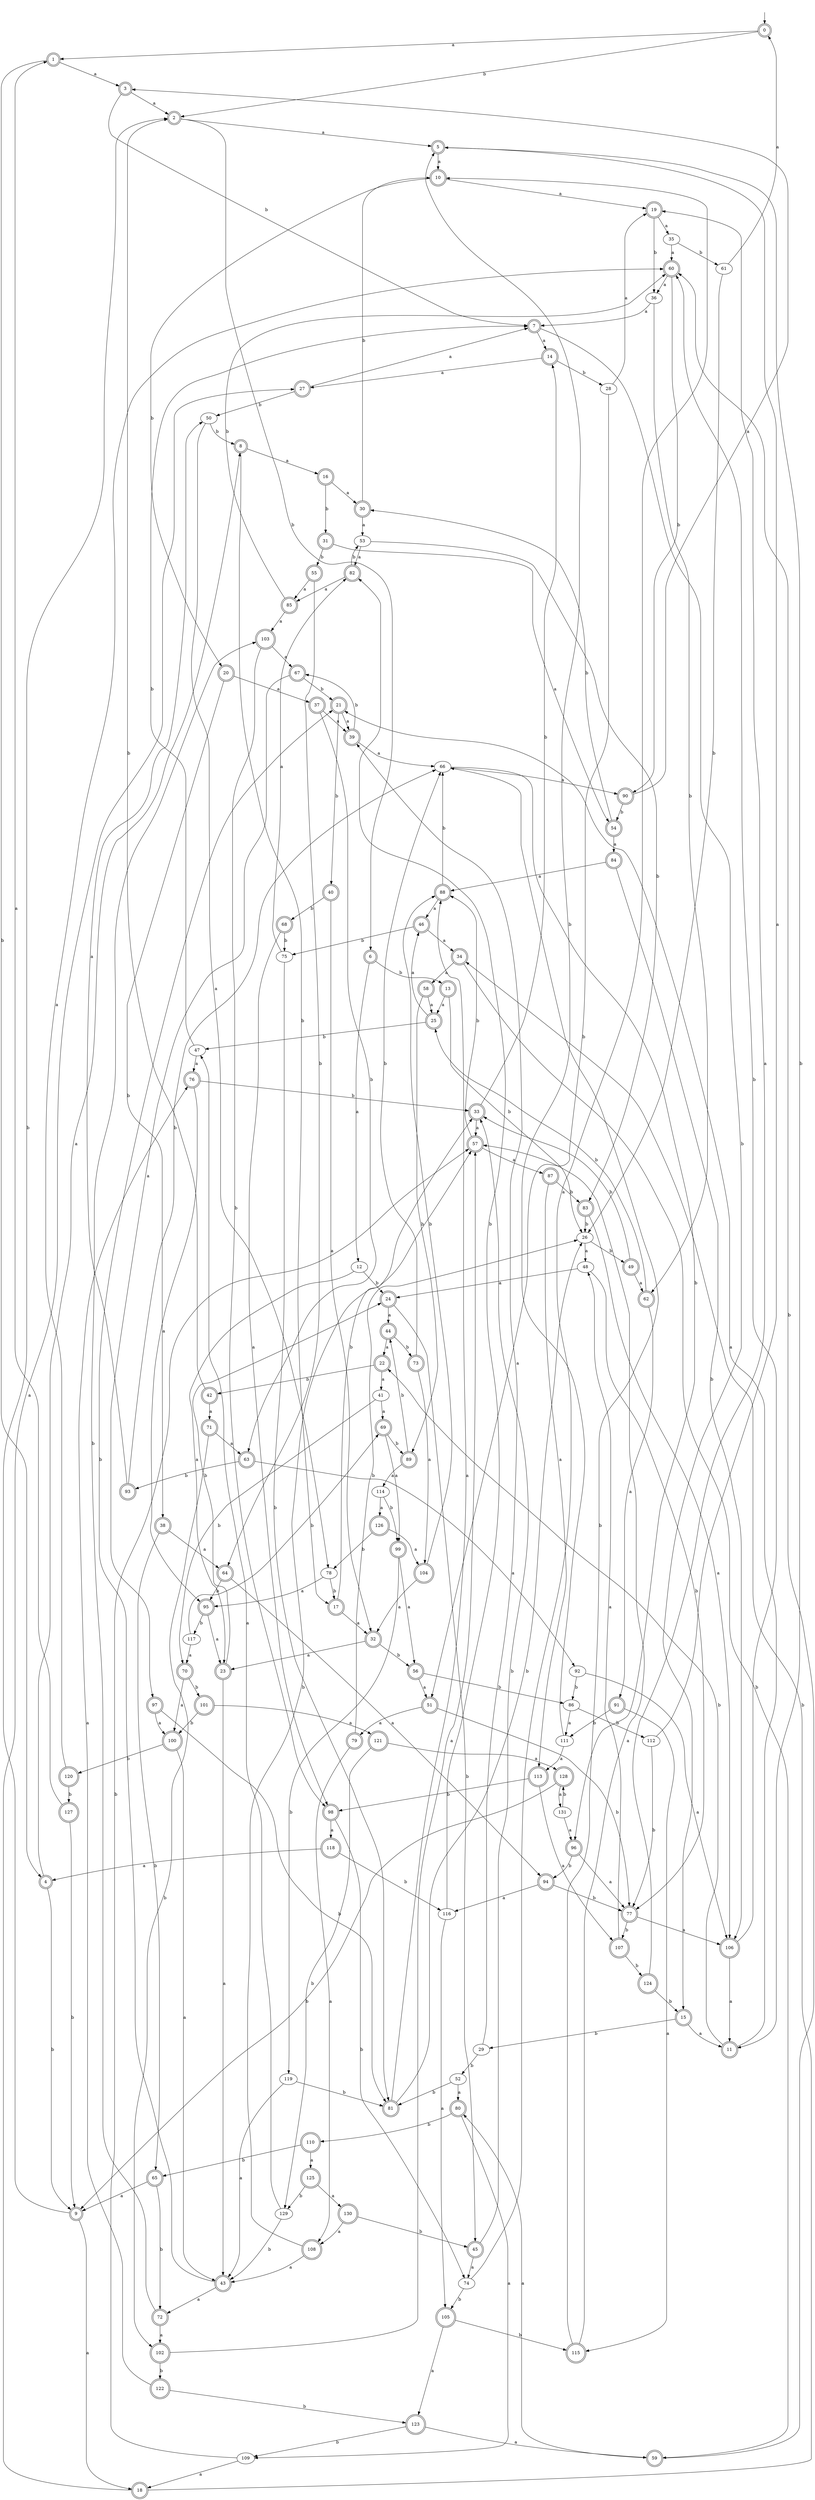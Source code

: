 digraph RandomDFA {
  __start0 [label="", shape=none];
  __start0 -> 0 [label=""];
  0 [shape=circle] [shape=doublecircle]
  0 -> 1 [label="a"]
  0 -> 2 [label="b"]
  1 [shape=doublecircle]
  1 -> 3 [label="a"]
  1 -> 4 [label="b"]
  2 [shape=doublecircle]
  2 -> 5 [label="a"]
  2 -> 6 [label="b"]
  3 [shape=doublecircle]
  3 -> 2 [label="a"]
  3 -> 7 [label="b"]
  4 [shape=doublecircle]
  4 -> 8 [label="a"]
  4 -> 9 [label="b"]
  5 [shape=doublecircle]
  5 -> 10 [label="a"]
  5 -> 11 [label="b"]
  6 [shape=doublecircle]
  6 -> 12 [label="a"]
  6 -> 13 [label="b"]
  7 [shape=doublecircle]
  7 -> 14 [label="a"]
  7 -> 15 [label="b"]
  8 [shape=doublecircle]
  8 -> 16 [label="a"]
  8 -> 17 [label="b"]
  9 [shape=doublecircle]
  9 -> 18 [label="a"]
  9 -> 2 [label="b"]
  10 [shape=doublecircle]
  10 -> 19 [label="a"]
  10 -> 20 [label="b"]
  11 [shape=doublecircle]
  11 -> 21 [label="a"]
  11 -> 22 [label="b"]
  12
  12 -> 23 [label="a"]
  12 -> 24 [label="b"]
  13 [shape=doublecircle]
  13 -> 25 [label="a"]
  13 -> 26 [label="b"]
  14 [shape=doublecircle]
  14 -> 27 [label="a"]
  14 -> 28 [label="b"]
  15 [shape=doublecircle]
  15 -> 11 [label="a"]
  15 -> 29 [label="b"]
  16 [shape=doublecircle]
  16 -> 30 [label="a"]
  16 -> 31 [label="b"]
  17 [shape=doublecircle]
  17 -> 32 [label="a"]
  17 -> 33 [label="b"]
  18 [shape=doublecircle]
  18 -> 27 [label="a"]
  18 -> 34 [label="b"]
  19 [shape=doublecircle]
  19 -> 35 [label="a"]
  19 -> 36 [label="b"]
  20 [shape=doublecircle]
  20 -> 37 [label="a"]
  20 -> 38 [label="b"]
  21 [shape=doublecircle]
  21 -> 39 [label="a"]
  21 -> 40 [label="b"]
  22 [shape=doublecircle]
  22 -> 41 [label="a"]
  22 -> 42 [label="b"]
  23 [shape=doublecircle]
  23 -> 43 [label="a"]
  23 -> 24 [label="b"]
  24 [shape=doublecircle]
  24 -> 44 [label="a"]
  24 -> 45 [label="b"]
  25 [shape=doublecircle]
  25 -> 46 [label="a"]
  25 -> 47 [label="b"]
  26
  26 -> 48 [label="a"]
  26 -> 49 [label="b"]
  27 [shape=doublecircle]
  27 -> 7 [label="a"]
  27 -> 50 [label="b"]
  28
  28 -> 19 [label="a"]
  28 -> 51 [label="b"]
  29
  29 -> 39 [label="a"]
  29 -> 52 [label="b"]
  30 [shape=doublecircle]
  30 -> 53 [label="a"]
  30 -> 10 [label="b"]
  31 [shape=doublecircle]
  31 -> 54 [label="a"]
  31 -> 55 [label="b"]
  32 [shape=doublecircle]
  32 -> 23 [label="a"]
  32 -> 56 [label="b"]
  33 [shape=doublecircle]
  33 -> 57 [label="a"]
  33 -> 14 [label="b"]
  34 [shape=doublecircle]
  34 -> 58 [label="a"]
  34 -> 59 [label="b"]
  35
  35 -> 60 [label="a"]
  35 -> 61 [label="b"]
  36
  36 -> 7 [label="a"]
  36 -> 62 [label="b"]
  37 [shape=doublecircle]
  37 -> 39 [label="a"]
  37 -> 63 [label="b"]
  38 [shape=doublecircle]
  38 -> 64 [label="a"]
  38 -> 65 [label="b"]
  39 [shape=doublecircle]
  39 -> 66 [label="a"]
  39 -> 67 [label="b"]
  40 [shape=doublecircle]
  40 -> 32 [label="a"]
  40 -> 68 [label="b"]
  41
  41 -> 69 [label="a"]
  41 -> 70 [label="b"]
  42 [shape=doublecircle]
  42 -> 71 [label="a"]
  42 -> 2 [label="b"]
  43 [shape=doublecircle]
  43 -> 72 [label="a"]
  43 -> 21 [label="b"]
  44 [shape=doublecircle]
  44 -> 22 [label="a"]
  44 -> 73 [label="b"]
  45 [shape=doublecircle]
  45 -> 74 [label="a"]
  45 -> 33 [label="b"]
  46 [shape=doublecircle]
  46 -> 34 [label="a"]
  46 -> 75 [label="b"]
  47
  47 -> 76 [label="a"]
  47 -> 7 [label="b"]
  48
  48 -> 24 [label="a"]
  48 -> 77 [label="b"]
  49 [shape=doublecircle]
  49 -> 62 [label="a"]
  49 -> 33 [label="b"]
  50
  50 -> 78 [label="a"]
  50 -> 8 [label="b"]
  51 [shape=doublecircle]
  51 -> 79 [label="a"]
  51 -> 77 [label="b"]
  52
  52 -> 80 [label="a"]
  52 -> 81 [label="b"]
  53
  53 -> 82 [label="a"]
  53 -> 83 [label="b"]
  54 [shape=doublecircle]
  54 -> 84 [label="a"]
  54 -> 30 [label="b"]
  55 [shape=doublecircle]
  55 -> 85 [label="a"]
  55 -> 64 [label="b"]
  56 [shape=doublecircle]
  56 -> 51 [label="a"]
  56 -> 86 [label="b"]
  57 [shape=doublecircle]
  57 -> 87 [label="a"]
  57 -> 88 [label="b"]
  58 [shape=doublecircle]
  58 -> 25 [label="a"]
  58 -> 89 [label="b"]
  59 [shape=doublecircle]
  59 -> 80 [label="a"]
  59 -> 60 [label="b"]
  60 [shape=doublecircle]
  60 -> 36 [label="a"]
  60 -> 90 [label="b"]
  61
  61 -> 0 [label="a"]
  61 -> 26 [label="b"]
  62 [shape=doublecircle]
  62 -> 91 [label="a"]
  62 -> 25 [label="b"]
  63 [shape=doublecircle]
  63 -> 92 [label="a"]
  63 -> 93 [label="b"]
  64 [shape=doublecircle]
  64 -> 94 [label="a"]
  64 -> 95 [label="b"]
  65 [shape=doublecircle]
  65 -> 9 [label="a"]
  65 -> 72 [label="b"]
  66
  66 -> 90 [label="a"]
  66 -> 96 [label="b"]
  67 [shape=doublecircle]
  67 -> 97 [label="a"]
  67 -> 21 [label="b"]
  68 [shape=doublecircle]
  68 -> 98 [label="a"]
  68 -> 75 [label="b"]
  69 [shape=doublecircle]
  69 -> 99 [label="a"]
  69 -> 89 [label="b"]
  70 [shape=doublecircle]
  70 -> 100 [label="a"]
  70 -> 101 [label="b"]
  71 [shape=doublecircle]
  71 -> 63 [label="a"]
  71 -> 102 [label="b"]
  72 [shape=doublecircle]
  72 -> 102 [label="a"]
  72 -> 103 [label="b"]
  73 [shape=doublecircle]
  73 -> 104 [label="a"]
  73 -> 66 [label="b"]
  74
  74 -> 10 [label="a"]
  74 -> 105 [label="b"]
  75
  75 -> 82 [label="a"]
  75 -> 81 [label="b"]
  76 [shape=doublecircle]
  76 -> 95 [label="a"]
  76 -> 33 [label="b"]
  77 [shape=doublecircle]
  77 -> 106 [label="a"]
  77 -> 107 [label="b"]
  78
  78 -> 95 [label="a"]
  78 -> 17 [label="b"]
  79 [shape=doublecircle]
  79 -> 108 [label="a"]
  79 -> 26 [label="b"]
  80 [shape=doublecircle]
  80 -> 109 [label="a"]
  80 -> 110 [label="b"]
  81 [shape=doublecircle]
  81 -> 88 [label="a"]
  81 -> 26 [label="b"]
  82 [shape=doublecircle]
  82 -> 85 [label="a"]
  82 -> 53 [label="b"]
  83 [shape=doublecircle]
  83 -> 106 [label="a"]
  83 -> 26 [label="b"]
  84 [shape=doublecircle]
  84 -> 88 [label="a"]
  84 -> 106 [label="b"]
  85 [shape=doublecircle]
  85 -> 103 [label="a"]
  85 -> 60 [label="b"]
  86
  86 -> 111 [label="a"]
  86 -> 112 [label="b"]
  87 [shape=doublecircle]
  87 -> 113 [label="a"]
  87 -> 83 [label="b"]
  88 [shape=doublecircle]
  88 -> 46 [label="a"]
  88 -> 66 [label="b"]
  89 [shape=doublecircle]
  89 -> 114 [label="a"]
  89 -> 44 [label="b"]
  90 [shape=doublecircle]
  90 -> 3 [label="a"]
  90 -> 54 [label="b"]
  91 [shape=doublecircle]
  91 -> 115 [label="a"]
  91 -> 111 [label="b"]
  92
  92 -> 106 [label="a"]
  92 -> 86 [label="b"]
  93 [shape=doublecircle]
  93 -> 50 [label="a"]
  93 -> 66 [label="b"]
  94 [shape=doublecircle]
  94 -> 116 [label="a"]
  94 -> 77 [label="b"]
  95 [shape=doublecircle]
  95 -> 23 [label="a"]
  95 -> 117 [label="b"]
  96 [shape=doublecircle]
  96 -> 77 [label="a"]
  96 -> 94 [label="b"]
  97 [shape=doublecircle]
  97 -> 100 [label="a"]
  97 -> 81 [label="b"]
  98 [shape=doublecircle]
  98 -> 118 [label="a"]
  98 -> 74 [label="b"]
  99 [shape=doublecircle]
  99 -> 56 [label="a"]
  99 -> 119 [label="b"]
  100 [shape=doublecircle]
  100 -> 43 [label="a"]
  100 -> 120 [label="b"]
  101 [shape=doublecircle]
  101 -> 121 [label="a"]
  101 -> 100 [label="b"]
  102 [shape=doublecircle]
  102 -> 57 [label="a"]
  102 -> 122 [label="b"]
  103 [shape=doublecircle]
  103 -> 67 [label="a"]
  103 -> 98 [label="b"]
  104 [shape=doublecircle]
  104 -> 32 [label="a"]
  104 -> 88 [label="b"]
  105 [shape=doublecircle]
  105 -> 123 [label="a"]
  105 -> 115 [label="b"]
  106 [shape=doublecircle]
  106 -> 11 [label="a"]
  106 -> 60 [label="b"]
  107 [shape=doublecircle]
  107 -> 48 [label="a"]
  107 -> 124 [label="b"]
  108 [shape=doublecircle]
  108 -> 43 [label="a"]
  108 -> 57 [label="b"]
  109
  109 -> 18 [label="a"]
  109 -> 57 [label="b"]
  110 [shape=doublecircle]
  110 -> 125 [label="a"]
  110 -> 65 [label="b"]
  111
  111 -> 113 [label="a"]
  111 -> 5 [label="b"]
  112
  112 -> 5 [label="a"]
  112 -> 77 [label="b"]
  113 [shape=doublecircle]
  113 -> 107 [label="a"]
  113 -> 98 [label="b"]
  114
  114 -> 126 [label="a"]
  114 -> 99 [label="b"]
  115 [shape=doublecircle]
  115 -> 57 [label="a"]
  115 -> 66 [label="b"]
  116
  116 -> 105 [label="a"]
  116 -> 82 [label="b"]
  117
  117 -> 70 [label="a"]
  117 -> 69 [label="b"]
  118 [shape=doublecircle]
  118 -> 4 [label="a"]
  118 -> 116 [label="b"]
  119
  119 -> 43 [label="a"]
  119 -> 81 [label="b"]
  120 [shape=doublecircle]
  120 -> 60 [label="a"]
  120 -> 127 [label="b"]
  121 [shape=doublecircle]
  121 -> 128 [label="a"]
  121 -> 129 [label="b"]
  122 [shape=doublecircle]
  122 -> 76 [label="a"]
  122 -> 123 [label="b"]
  123 [shape=doublecircle]
  123 -> 59 [label="a"]
  123 -> 109 [label="b"]
  124 [shape=doublecircle]
  124 -> 19 [label="a"]
  124 -> 15 [label="b"]
  125 [shape=doublecircle]
  125 -> 130 [label="a"]
  125 -> 129 [label="b"]
  126 [shape=doublecircle]
  126 -> 104 [label="a"]
  126 -> 78 [label="b"]
  127 [shape=doublecircle]
  127 -> 1 [label="a"]
  127 -> 9 [label="b"]
  128 [shape=doublecircle]
  128 -> 131 [label="a"]
  128 -> 9 [label="b"]
  129
  129 -> 47 [label="a"]
  129 -> 43 [label="b"]
  130 [shape=doublecircle]
  130 -> 108 [label="a"]
  130 -> 45 [label="b"]
  131
  131 -> 96 [label="a"]
  131 -> 128 [label="b"]
}
